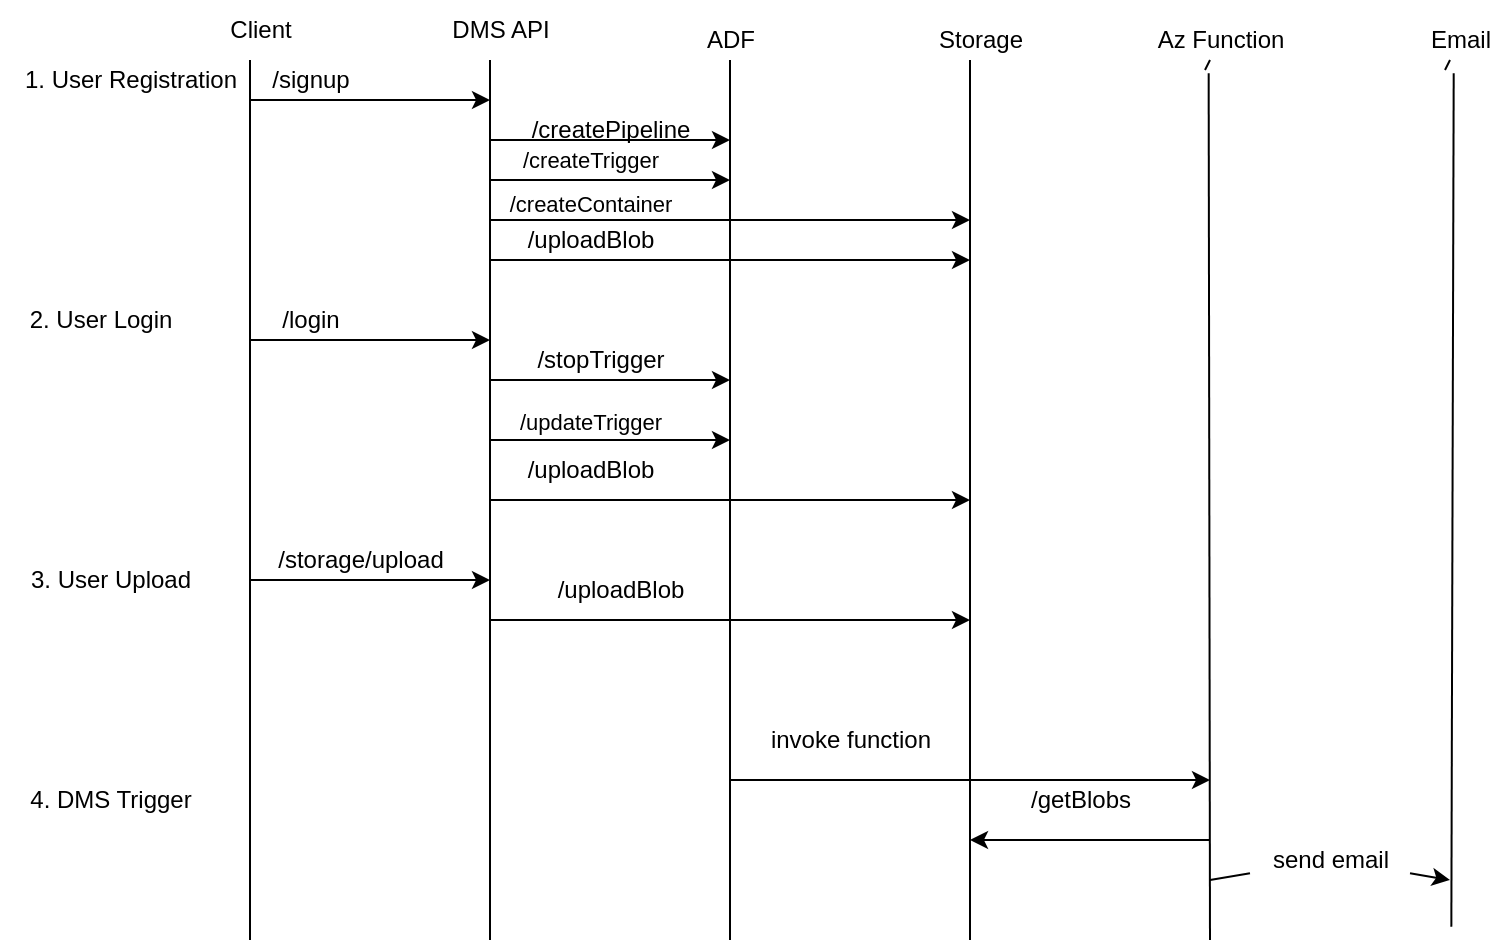 <mxfile version="20.3.3" type="device"><diagram id="mvzouOL0G1opMpRdIDaB" name="Page-1"><mxGraphModel dx="1872" dy="460" grid="1" gridSize="10" guides="1" tooltips="1" connect="1" arrows="1" fold="1" page="1" pageScale="1" pageWidth="850" pageHeight="1100" math="0" shadow="0"><root><mxCell id="0"/><mxCell id="1" parent="0"/><mxCell id="zQSVGEd6DSF1Fy45yaaG-1" value="" style="endArrow=none;html=1;rounded=0;" edge="1" parent="1"><mxGeometry width="50" height="50" relative="1" as="geometry"><mxPoint x="120" y="520" as="sourcePoint"/><mxPoint x="120" y="80" as="targetPoint"/></mxGeometry></mxCell><mxCell id="zQSVGEd6DSF1Fy45yaaG-2" value="" style="endArrow=none;html=1;rounded=0;" edge="1" parent="1"><mxGeometry width="50" height="50" relative="1" as="geometry"><mxPoint x="240" y="520" as="sourcePoint"/><mxPoint x="240" y="80" as="targetPoint"/></mxGeometry></mxCell><mxCell id="zQSVGEd6DSF1Fy45yaaG-3" value="" style="endArrow=none;html=1;rounded=0;" edge="1" parent="1"><mxGeometry width="50" height="50" relative="1" as="geometry"><mxPoint x="360" y="520" as="sourcePoint"/><mxPoint x="360" y="80" as="targetPoint"/></mxGeometry></mxCell><mxCell id="zQSVGEd6DSF1Fy45yaaG-4" value="" style="endArrow=none;html=1;rounded=0;" edge="1" parent="1"><mxGeometry width="50" height="50" relative="1" as="geometry"><mxPoint x="480" y="520" as="sourcePoint"/><mxPoint x="480" y="80" as="targetPoint"/></mxGeometry></mxCell><mxCell id="zQSVGEd6DSF1Fy45yaaG-5" value="Client" style="text;html=1;align=center;verticalAlign=middle;resizable=0;points=[];autosize=1;strokeColor=none;fillColor=none;" vertex="1" parent="1"><mxGeometry x="100" y="50" width="50" height="30" as="geometry"/></mxCell><mxCell id="zQSVGEd6DSF1Fy45yaaG-6" value="DMS API" style="text;html=1;align=center;verticalAlign=middle;resizable=0;points=[];autosize=1;strokeColor=none;fillColor=none;" vertex="1" parent="1"><mxGeometry x="210" y="50" width="70" height="30" as="geometry"/></mxCell><mxCell id="zQSVGEd6DSF1Fy45yaaG-7" value="ADF" style="text;html=1;align=center;verticalAlign=middle;resizable=0;points=[];autosize=1;strokeColor=none;fillColor=none;" vertex="1" parent="1"><mxGeometry x="335" y="55" width="50" height="30" as="geometry"/></mxCell><mxCell id="zQSVGEd6DSF1Fy45yaaG-8" value="Storage" style="text;html=1;align=center;verticalAlign=middle;resizable=0;points=[];autosize=1;strokeColor=none;fillColor=none;" vertex="1" parent="1"><mxGeometry x="450" y="55" width="70" height="30" as="geometry"/></mxCell><mxCell id="zQSVGEd6DSF1Fy45yaaG-9" value="" style="endArrow=none;html=1;rounded=0;startArrow=none;" edge="1" parent="1" source="zQSVGEd6DSF1Fy45yaaG-10"><mxGeometry width="50" height="50" relative="1" as="geometry"><mxPoint x="600" y="320" as="sourcePoint"/><mxPoint x="600" y="80" as="targetPoint"/></mxGeometry></mxCell><mxCell id="zQSVGEd6DSF1Fy45yaaG-10" value="Az Function" style="text;html=1;align=center;verticalAlign=middle;resizable=0;points=[];autosize=1;strokeColor=none;fillColor=none;" vertex="1" parent="1"><mxGeometry x="560" y="55" width="90" height="30" as="geometry"/></mxCell><mxCell id="zQSVGEd6DSF1Fy45yaaG-12" value="" style="endArrow=classic;html=1;rounded=0;" edge="1" parent="1"><mxGeometry width="50" height="50" relative="1" as="geometry"><mxPoint x="120" y="100" as="sourcePoint"/><mxPoint x="240" y="100" as="targetPoint"/></mxGeometry></mxCell><mxCell id="zQSVGEd6DSF1Fy45yaaG-13" value="/signup" style="text;html=1;align=center;verticalAlign=middle;resizable=0;points=[];autosize=1;strokeColor=none;fillColor=none;" vertex="1" parent="1"><mxGeometry x="120" y="75" width="60" height="30" as="geometry"/></mxCell><mxCell id="zQSVGEd6DSF1Fy45yaaG-15" value="" style="endArrow=classic;html=1;rounded=0;" edge="1" parent="1"><mxGeometry width="50" height="50" relative="1" as="geometry"><mxPoint x="240" y="140" as="sourcePoint"/><mxPoint x="360" y="140" as="targetPoint"/><Array as="points"/></mxGeometry></mxCell><mxCell id="zQSVGEd6DSF1Fy45yaaG-18" value="/createTrigger" style="edgeLabel;html=1;align=center;verticalAlign=middle;resizable=0;points=[];" vertex="1" connectable="0" parent="zQSVGEd6DSF1Fy45yaaG-15"><mxGeometry x="-0.556" y="-8" relative="1" as="geometry"><mxPoint x="23" y="-18" as="offset"/></mxGeometry></mxCell><mxCell id="zQSVGEd6DSF1Fy45yaaG-17" value="" style="endArrow=none;html=1;rounded=0;" edge="1" parent="1"><mxGeometry width="50" height="50" relative="1" as="geometry"><mxPoint x="240" y="120" as="sourcePoint"/><mxPoint x="240" y="120" as="targetPoint"/></mxGeometry></mxCell><mxCell id="zQSVGEd6DSF1Fy45yaaG-19" value="" style="endArrow=classic;html=1;rounded=0;" edge="1" parent="1"><mxGeometry width="50" height="50" relative="1" as="geometry"><mxPoint x="240" y="120" as="sourcePoint"/><mxPoint x="360" y="120" as="targetPoint"/></mxGeometry></mxCell><mxCell id="zQSVGEd6DSF1Fy45yaaG-20" value="/createPipeline" style="text;html=1;align=center;verticalAlign=middle;resizable=0;points=[];autosize=1;strokeColor=none;fillColor=none;" vertex="1" parent="1"><mxGeometry x="250" y="100" width="100" height="30" as="geometry"/></mxCell><mxCell id="zQSVGEd6DSF1Fy45yaaG-22" value="" style="endArrow=classic;html=1;rounded=0;" edge="1" parent="1"><mxGeometry width="50" height="50" relative="1" as="geometry"><mxPoint x="240" y="160" as="sourcePoint"/><mxPoint x="480" y="160" as="targetPoint"/></mxGeometry></mxCell><mxCell id="zQSVGEd6DSF1Fy45yaaG-23" value="/createContainer" style="edgeLabel;html=1;align=center;verticalAlign=middle;resizable=0;points=[];" vertex="1" connectable="0" parent="zQSVGEd6DSF1Fy45yaaG-22"><mxGeometry x="0.189" y="8" relative="1" as="geometry"><mxPoint x="-93" as="offset"/></mxGeometry></mxCell><mxCell id="zQSVGEd6DSF1Fy45yaaG-24" value="" style="endArrow=classic;html=1;rounded=0;" edge="1" parent="1"><mxGeometry width="50" height="50" relative="1" as="geometry"><mxPoint x="240" y="180" as="sourcePoint"/><mxPoint x="480" y="180" as="targetPoint"/></mxGeometry></mxCell><mxCell id="zQSVGEd6DSF1Fy45yaaG-25" value="/uploadBlob" style="text;html=1;align=center;verticalAlign=middle;resizable=0;points=[];autosize=1;strokeColor=none;fillColor=none;" vertex="1" parent="1"><mxGeometry x="245" y="155" width="90" height="30" as="geometry"/></mxCell><mxCell id="zQSVGEd6DSF1Fy45yaaG-26" value="1. User Registration" style="text;html=1;align=center;verticalAlign=middle;resizable=0;points=[];autosize=1;strokeColor=none;fillColor=none;" vertex="1" parent="1"><mxGeometry x="-5" y="75" width="130" height="30" as="geometry"/></mxCell><mxCell id="zQSVGEd6DSF1Fy45yaaG-27" value="2. User Login" style="text;html=1;align=center;verticalAlign=middle;resizable=0;points=[];autosize=1;strokeColor=none;fillColor=none;" vertex="1" parent="1"><mxGeometry y="195" width="90" height="30" as="geometry"/></mxCell><mxCell id="zQSVGEd6DSF1Fy45yaaG-28" value="" style="endArrow=classic;html=1;rounded=0;" edge="1" parent="1"><mxGeometry width="50" height="50" relative="1" as="geometry"><mxPoint x="120" y="220" as="sourcePoint"/><mxPoint x="240" y="220" as="targetPoint"/></mxGeometry></mxCell><mxCell id="zQSVGEd6DSF1Fy45yaaG-29" value="/login" style="text;html=1;align=center;verticalAlign=middle;resizable=0;points=[];autosize=1;strokeColor=none;fillColor=none;fontStyle=0" vertex="1" parent="1"><mxGeometry x="125" y="195" width="50" height="30" as="geometry"/></mxCell><mxCell id="zQSVGEd6DSF1Fy45yaaG-31" value="" style="endArrow=classic;html=1;rounded=0;" edge="1" parent="1"><mxGeometry width="50" height="50" relative="1" as="geometry"><mxPoint x="240" y="240" as="sourcePoint"/><mxPoint x="360" y="240" as="targetPoint"/></mxGeometry></mxCell><mxCell id="zQSVGEd6DSF1Fy45yaaG-33" value="/stopTrigger" style="text;html=1;align=center;verticalAlign=middle;resizable=0;points=[];autosize=1;strokeColor=none;fillColor=none;" vertex="1" parent="1"><mxGeometry x="250" y="215" width="90" height="30" as="geometry"/></mxCell><mxCell id="zQSVGEd6DSF1Fy45yaaG-34" value="" style="endArrow=classic;html=1;rounded=0;" edge="1" parent="1"><mxGeometry width="50" height="50" relative="1" as="geometry"><mxPoint x="240" y="270" as="sourcePoint"/><mxPoint x="360" y="270" as="targetPoint"/></mxGeometry></mxCell><mxCell id="zQSVGEd6DSF1Fy45yaaG-35" value="/updateTrigger" style="edgeLabel;html=1;align=center;verticalAlign=middle;resizable=0;points=[];" vertex="1" connectable="0" parent="zQSVGEd6DSF1Fy45yaaG-34"><mxGeometry x="-0.556" y="9" relative="1" as="geometry"><mxPoint x="23" as="offset"/></mxGeometry></mxCell><mxCell id="zQSVGEd6DSF1Fy45yaaG-36" value="" style="endArrow=classic;html=1;rounded=0;" edge="1" parent="1"><mxGeometry width="50" height="50" relative="1" as="geometry"><mxPoint x="240" y="300" as="sourcePoint"/><mxPoint x="480" y="300" as="targetPoint"/></mxGeometry></mxCell><mxCell id="zQSVGEd6DSF1Fy45yaaG-37" value="/uploadBlob" style="text;html=1;align=center;verticalAlign=middle;resizable=0;points=[];autosize=1;strokeColor=none;fillColor=none;" vertex="1" parent="1"><mxGeometry x="245" y="270" width="90" height="30" as="geometry"/></mxCell><mxCell id="zQSVGEd6DSF1Fy45yaaG-39" value="" style="endArrow=none;html=1;rounded=0;entryX=0.437;entryY=1.056;entryDx=0;entryDy=0;entryPerimeter=0;" edge="1" parent="1" target="zQSVGEd6DSF1Fy45yaaG-10"><mxGeometry width="50" height="50" relative="1" as="geometry"><mxPoint x="600" y="520" as="sourcePoint"/><mxPoint x="450" y="220" as="targetPoint"/></mxGeometry></mxCell><mxCell id="zQSVGEd6DSF1Fy45yaaG-40" value="3. User Upload" style="text;html=1;align=center;verticalAlign=middle;resizable=0;points=[];autosize=1;strokeColor=none;fillColor=none;" vertex="1" parent="1"><mxGeometry y="325" width="100" height="30" as="geometry"/></mxCell><mxCell id="zQSVGEd6DSF1Fy45yaaG-41" value="" style="endArrow=classic;html=1;rounded=0;" edge="1" parent="1"><mxGeometry width="50" height="50" relative="1" as="geometry"><mxPoint x="120" y="340" as="sourcePoint"/><mxPoint x="240" y="340" as="targetPoint"/></mxGeometry></mxCell><mxCell id="zQSVGEd6DSF1Fy45yaaG-42" value="/storage/upload" style="text;html=1;align=center;verticalAlign=middle;resizable=0;points=[];autosize=1;strokeColor=none;fillColor=none;" vertex="1" parent="1"><mxGeometry x="120" y="315" width="110" height="30" as="geometry"/></mxCell><mxCell id="zQSVGEd6DSF1Fy45yaaG-43" value="" style="endArrow=classic;html=1;rounded=0;" edge="1" parent="1"><mxGeometry width="50" height="50" relative="1" as="geometry"><mxPoint x="240" y="360" as="sourcePoint"/><mxPoint x="480" y="360" as="targetPoint"/></mxGeometry></mxCell><mxCell id="zQSVGEd6DSF1Fy45yaaG-44" value="/uploadBlob" style="text;html=1;align=center;verticalAlign=middle;resizable=0;points=[];autosize=1;strokeColor=none;fillColor=none;" vertex="1" parent="1"><mxGeometry x="260" y="330" width="90" height="30" as="geometry"/></mxCell><mxCell id="zQSVGEd6DSF1Fy45yaaG-45" value="4. DMS Trigger" style="text;html=1;align=center;verticalAlign=middle;resizable=0;points=[];autosize=1;strokeColor=none;fillColor=none;" vertex="1" parent="1"><mxGeometry y="435" width="100" height="30" as="geometry"/></mxCell><mxCell id="zQSVGEd6DSF1Fy45yaaG-47" value="" style="endArrow=classic;html=1;rounded=0;" edge="1" parent="1"><mxGeometry width="50" height="50" relative="1" as="geometry"><mxPoint x="360" y="440" as="sourcePoint"/><mxPoint x="600" y="440" as="targetPoint"/></mxGeometry></mxCell><mxCell id="zQSVGEd6DSF1Fy45yaaG-48" value="invoke function" style="text;html=1;align=center;verticalAlign=middle;resizable=0;points=[];autosize=1;strokeColor=none;fillColor=none;" vertex="1" parent="1"><mxGeometry x="370" y="405" width="100" height="30" as="geometry"/></mxCell><mxCell id="zQSVGEd6DSF1Fy45yaaG-50" value="" style="endArrow=classic;html=1;rounded=0;" edge="1" parent="1"><mxGeometry width="50" height="50" relative="1" as="geometry"><mxPoint x="600" y="470" as="sourcePoint"/><mxPoint x="480" y="470" as="targetPoint"/></mxGeometry></mxCell><mxCell id="zQSVGEd6DSF1Fy45yaaG-51" value="/getBlobs" style="text;html=1;align=center;verticalAlign=middle;resizable=0;points=[];autosize=1;strokeColor=none;fillColor=none;" vertex="1" parent="1"><mxGeometry x="500" y="435" width="70" height="30" as="geometry"/></mxCell><mxCell id="zQSVGEd6DSF1Fy45yaaG-53" value="" style="endArrow=none;html=1;rounded=0;entryX=0.437;entryY=1.056;entryDx=0;entryDy=0;entryPerimeter=0;startArrow=none;" edge="1" parent="1" source="zQSVGEd6DSF1Fy45yaaG-54"><mxGeometry width="50" height="50" relative="1" as="geometry"><mxPoint x="720.67" y="513.32" as="sourcePoint"/><mxPoint x="720.0" y="80.0" as="targetPoint"/></mxGeometry></mxCell><mxCell id="zQSVGEd6DSF1Fy45yaaG-54" value="Email" style="text;html=1;align=center;verticalAlign=middle;resizable=0;points=[];autosize=1;strokeColor=none;fillColor=none;" vertex="1" parent="1"><mxGeometry x="700" y="55" width="50" height="30" as="geometry"/></mxCell><mxCell id="zQSVGEd6DSF1Fy45yaaG-55" value="" style="endArrow=none;html=1;rounded=0;entryX=0.437;entryY=1.056;entryDx=0;entryDy=0;entryPerimeter=0;" edge="1" parent="1" target="zQSVGEd6DSF1Fy45yaaG-54"><mxGeometry width="50" height="50" relative="1" as="geometry"><mxPoint x="720.67" y="513.32" as="sourcePoint"/><mxPoint x="720" y="80" as="targetPoint"/></mxGeometry></mxCell><mxCell id="zQSVGEd6DSF1Fy45yaaG-56" value="" style="endArrow=classic;html=1;rounded=0;startArrow=none;" edge="1" parent="1" source="zQSVGEd6DSF1Fy45yaaG-57"><mxGeometry width="50" height="50" relative="1" as="geometry"><mxPoint x="600" y="490" as="sourcePoint"/><mxPoint x="720" y="490" as="targetPoint"/></mxGeometry></mxCell><mxCell id="zQSVGEd6DSF1Fy45yaaG-57" value="send email" style="text;html=1;align=center;verticalAlign=middle;resizable=0;points=[];autosize=1;strokeColor=none;fillColor=none;" vertex="1" parent="1"><mxGeometry x="620" y="465" width="80" height="30" as="geometry"/></mxCell><mxCell id="zQSVGEd6DSF1Fy45yaaG-58" value="" style="endArrow=none;html=1;rounded=0;" edge="1" parent="1" target="zQSVGEd6DSF1Fy45yaaG-57"><mxGeometry width="50" height="50" relative="1" as="geometry"><mxPoint x="600" y="490" as="sourcePoint"/><mxPoint x="720" y="490" as="targetPoint"/></mxGeometry></mxCell></root></mxGraphModel></diagram></mxfile>